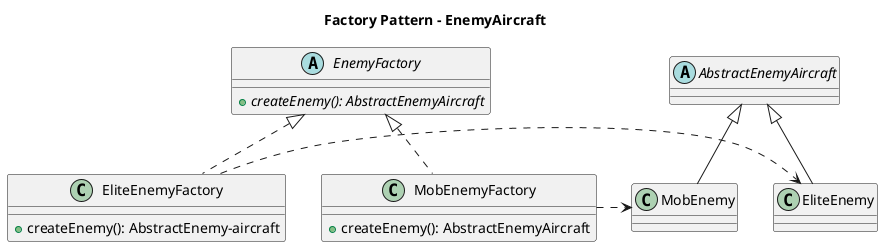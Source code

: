 @startuml
title "Factory Pattern - EnemyAircraft"

abstract class EnemyFactory {
  + {abstract} createEnemy(): AbstractEnemyAircraft
}

class MobEnemyFactory
class EliteEnemyFactory

EnemyFactory <|.. MobEnemyFactory
EnemyFactory <|.. EliteEnemyFactory

abstract class AbstractEnemyAircraft {
}

class MobEnemyFactory {
  + createEnemy(): AbstractEnemyAircraft
}
class EliteEnemyFactory {
  + createEnemy(): AbstractEnemy-aircraft
}

AbstractEnemyAircraft <|-- MobEnemy
AbstractEnemyAircraft <|-- EliteEnemy

MobEnemyFactory .> MobEnemy
EliteEnemyFactory .> EliteEnemy

@enduml